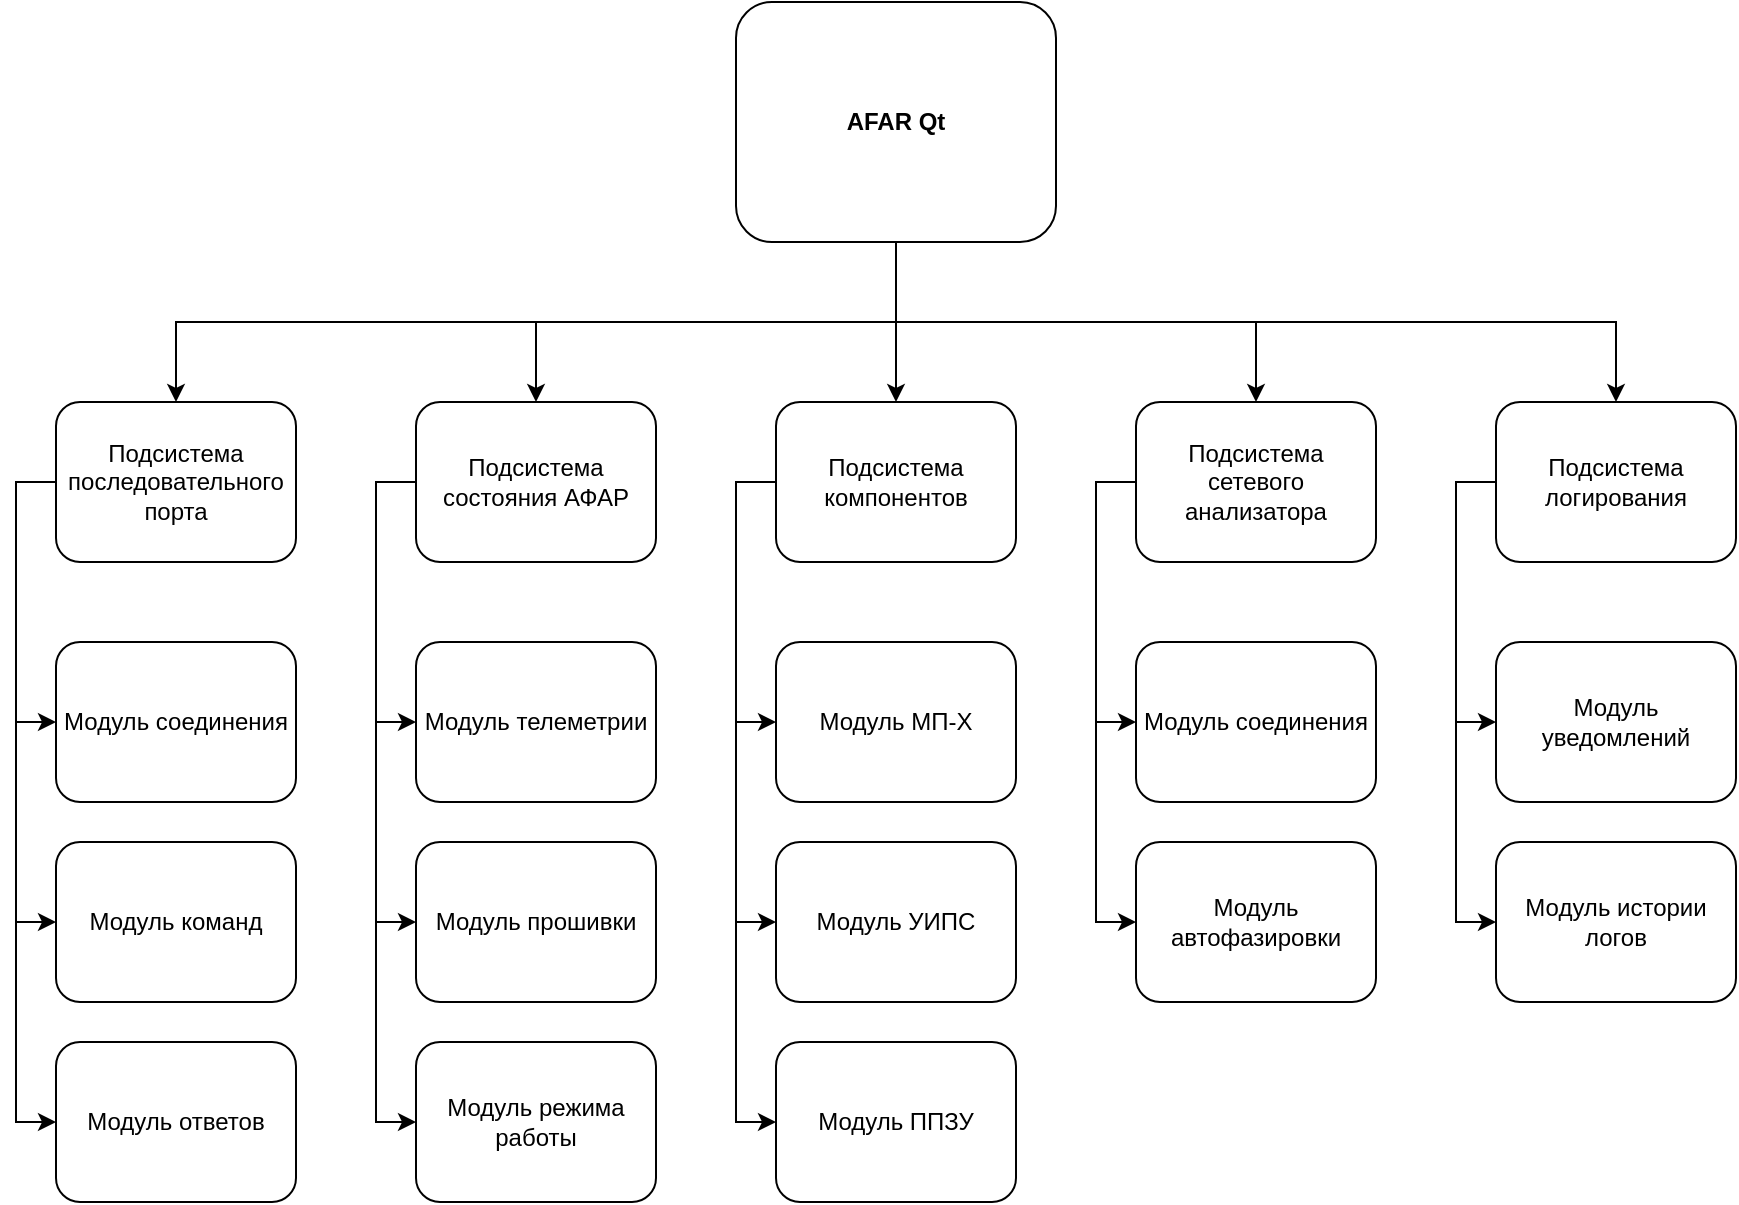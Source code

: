 <mxfile version="24.4.0" type="device">
  <diagram name="Страница — 1" id="qTVmPIFJ1zIO3Fd0YGod">
    <mxGraphModel dx="1996" dy="858" grid="1" gridSize="10" guides="1" tooltips="1" connect="1" arrows="1" fold="1" page="0" pageScale="1" pageWidth="827" pageHeight="1169" math="0" shadow="0">
      <root>
        <mxCell id="0" />
        <mxCell id="1" parent="0" />
        <mxCell id="TvMsxPusO6qZ066VkxwZ-51" style="edgeStyle=orthogonalEdgeStyle;rounded=0;orthogonalLoop=1;jettySize=auto;html=1;exitX=0.5;exitY=1;exitDx=0;exitDy=0;entryX=0.5;entryY=0;entryDx=0;entryDy=0;" parent="1" source="TvMsxPusO6qZ066VkxwZ-2" target="TvMsxPusO6qZ066VkxwZ-3" edge="1">
          <mxGeometry relative="1" as="geometry" />
        </mxCell>
        <mxCell id="TvMsxPusO6qZ066VkxwZ-52" style="edgeStyle=orthogonalEdgeStyle;rounded=0;orthogonalLoop=1;jettySize=auto;html=1;exitX=0.5;exitY=1;exitDx=0;exitDy=0;entryX=0.5;entryY=0;entryDx=0;entryDy=0;" parent="1" source="TvMsxPusO6qZ066VkxwZ-2" target="TvMsxPusO6qZ066VkxwZ-17" edge="1">
          <mxGeometry relative="1" as="geometry" />
        </mxCell>
        <mxCell id="TvMsxPusO6qZ066VkxwZ-56" style="edgeStyle=orthogonalEdgeStyle;rounded=0;orthogonalLoop=1;jettySize=auto;html=1;exitX=0.5;exitY=1;exitDx=0;exitDy=0;entryX=0.5;entryY=0;entryDx=0;entryDy=0;" parent="1" source="TvMsxPusO6qZ066VkxwZ-2" target="TvMsxPusO6qZ066VkxwZ-46" edge="1">
          <mxGeometry relative="1" as="geometry" />
        </mxCell>
        <mxCell id="TvMsxPusO6qZ066VkxwZ-60" style="edgeStyle=orthogonalEdgeStyle;rounded=0;orthogonalLoop=1;jettySize=auto;html=1;exitX=0.5;exitY=1;exitDx=0;exitDy=0;entryX=0.5;entryY=0;entryDx=0;entryDy=0;" parent="1" source="TvMsxPusO6qZ066VkxwZ-2" target="TvMsxPusO6qZ066VkxwZ-58" edge="1">
          <mxGeometry relative="1" as="geometry" />
        </mxCell>
        <mxCell id="TvMsxPusO6qZ066VkxwZ-75" style="edgeStyle=orthogonalEdgeStyle;rounded=0;orthogonalLoop=1;jettySize=auto;html=1;exitX=0.5;exitY=1;exitDx=0;exitDy=0;entryX=0.5;entryY=0;entryDx=0;entryDy=0;" parent="1" source="TvMsxPusO6qZ066VkxwZ-2" target="TvMsxPusO6qZ066VkxwZ-68" edge="1">
          <mxGeometry relative="1" as="geometry" />
        </mxCell>
        <mxCell id="TvMsxPusO6qZ066VkxwZ-2" value="AFAR Qt" style="rounded=1;whiteSpace=wrap;html=1;fontStyle=1;fontSize=12;" parent="1" vertex="1">
          <mxGeometry x="340" width="160" height="120" as="geometry" />
        </mxCell>
        <mxCell id="TvMsxPusO6qZ066VkxwZ-57" style="edgeStyle=orthogonalEdgeStyle;rounded=0;orthogonalLoop=1;jettySize=auto;html=1;exitX=0;exitY=0.5;exitDx=0;exitDy=0;entryX=0;entryY=0.5;entryDx=0;entryDy=0;" parent="1" source="TvMsxPusO6qZ066VkxwZ-3" target="TvMsxPusO6qZ066VkxwZ-7" edge="1">
          <mxGeometry relative="1" as="geometry" />
        </mxCell>
        <mxCell id="6YwT3DDWloSYRy5A9RSm-6" style="edgeStyle=orthogonalEdgeStyle;rounded=0;orthogonalLoop=1;jettySize=auto;html=1;exitX=0;exitY=0.5;exitDx=0;exitDy=0;entryX=0;entryY=0.5;entryDx=0;entryDy=0;" parent="1" source="TvMsxPusO6qZ066VkxwZ-3" target="TvMsxPusO6qZ066VkxwZ-41" edge="1">
          <mxGeometry relative="1" as="geometry" />
        </mxCell>
        <mxCell id="6YwT3DDWloSYRy5A9RSm-8" style="edgeStyle=orthogonalEdgeStyle;rounded=0;orthogonalLoop=1;jettySize=auto;html=1;exitX=0;exitY=0.5;exitDx=0;exitDy=0;entryX=0;entryY=0.5;entryDx=0;entryDy=0;" parent="1" source="TvMsxPusO6qZ066VkxwZ-3" target="xK03LEn-qusX-Et-nb8l-2" edge="1">
          <mxGeometry relative="1" as="geometry" />
        </mxCell>
        <mxCell id="TvMsxPusO6qZ066VkxwZ-3" value="Подсистема состояния АФАР" style="rounded=1;whiteSpace=wrap;html=1;" parent="1" vertex="1">
          <mxGeometry x="180" y="200" width="120" height="80" as="geometry" />
        </mxCell>
        <mxCell id="TvMsxPusO6qZ066VkxwZ-7" value="Модуль телеметрии" style="rounded=1;whiteSpace=wrap;html=1;" parent="1" vertex="1">
          <mxGeometry x="180" y="320" width="120" height="80" as="geometry" />
        </mxCell>
        <mxCell id="TvMsxPusO6qZ066VkxwZ-29" style="edgeStyle=orthogonalEdgeStyle;rounded=0;orthogonalLoop=1;jettySize=auto;html=1;exitX=0;exitY=0.5;exitDx=0;exitDy=0;entryX=0;entryY=0.5;entryDx=0;entryDy=0;" parent="1" source="TvMsxPusO6qZ066VkxwZ-17" target="TvMsxPusO6qZ066VkxwZ-18" edge="1">
          <mxGeometry relative="1" as="geometry" />
        </mxCell>
        <mxCell id="6YwT3DDWloSYRy5A9RSm-1" style="edgeStyle=orthogonalEdgeStyle;rounded=0;orthogonalLoop=1;jettySize=auto;html=1;exitX=0;exitY=0.5;exitDx=0;exitDy=0;entryX=0;entryY=0.5;entryDx=0;entryDy=0;" parent="1" source="TvMsxPusO6qZ066VkxwZ-17" target="TvMsxPusO6qZ066VkxwZ-22" edge="1">
          <mxGeometry relative="1" as="geometry" />
        </mxCell>
        <mxCell id="6YwT3DDWloSYRy5A9RSm-2" style="edgeStyle=orthogonalEdgeStyle;rounded=0;orthogonalLoop=1;jettySize=auto;html=1;exitX=0;exitY=0.5;exitDx=0;exitDy=0;entryX=0;entryY=0.5;entryDx=0;entryDy=0;" parent="1" source="TvMsxPusO6qZ066VkxwZ-17" target="TvMsxPusO6qZ066VkxwZ-21" edge="1">
          <mxGeometry relative="1" as="geometry" />
        </mxCell>
        <mxCell id="TvMsxPusO6qZ066VkxwZ-17" value="Подсистема компонентов" style="rounded=1;whiteSpace=wrap;html=1;" parent="1" vertex="1">
          <mxGeometry x="360" y="200" width="120" height="80" as="geometry" />
        </mxCell>
        <mxCell id="TvMsxPusO6qZ066VkxwZ-18" value="Модуль МП-Х" style="rounded=1;whiteSpace=wrap;html=1;" parent="1" vertex="1">
          <mxGeometry x="360" y="320" width="120" height="80" as="geometry" />
        </mxCell>
        <mxCell id="TvMsxPusO6qZ066VkxwZ-21" value="Модуль ППЗУ" style="rounded=1;whiteSpace=wrap;html=1;" parent="1" vertex="1">
          <mxGeometry x="360.0" y="520" width="120" height="80" as="geometry" />
        </mxCell>
        <mxCell id="TvMsxPusO6qZ066VkxwZ-22" value="Модуль УИПС" style="rounded=1;whiteSpace=wrap;html=1;" parent="1" vertex="1">
          <mxGeometry x="360.0" y="420" width="120" height="80" as="geometry" />
        </mxCell>
        <mxCell id="TvMsxPusO6qZ066VkxwZ-41" value="Модуль прошивки" style="rounded=1;whiteSpace=wrap;html=1;" parent="1" vertex="1">
          <mxGeometry x="180.0" y="420" width="120" height="80" as="geometry" />
        </mxCell>
        <mxCell id="TvMsxPusO6qZ066VkxwZ-48" style="edgeStyle=orthogonalEdgeStyle;rounded=0;orthogonalLoop=1;jettySize=auto;html=1;exitX=0;exitY=0.5;exitDx=0;exitDy=0;entryX=0;entryY=0.5;entryDx=0;entryDy=0;" parent="1" source="TvMsxPusO6qZ066VkxwZ-46" target="TvMsxPusO6qZ066VkxwZ-47" edge="1">
          <mxGeometry relative="1" as="geometry" />
        </mxCell>
        <mxCell id="BuWW-SxrY3L7KRF-cUW3-2" style="edgeStyle=orthogonalEdgeStyle;rounded=0;orthogonalLoop=1;jettySize=auto;html=1;exitX=0;exitY=0.5;exitDx=0;exitDy=0;entryX=0;entryY=0.5;entryDx=0;entryDy=0;" edge="1" parent="1" source="TvMsxPusO6qZ066VkxwZ-46" target="BuWW-SxrY3L7KRF-cUW3-1">
          <mxGeometry relative="1" as="geometry" />
        </mxCell>
        <mxCell id="TvMsxPusO6qZ066VkxwZ-46" value="Подсистема сетевого анализатора" style="rounded=1;whiteSpace=wrap;html=1;" parent="1" vertex="1">
          <mxGeometry x="540.0" y="200" width="120" height="80" as="geometry" />
        </mxCell>
        <mxCell id="TvMsxPusO6qZ066VkxwZ-47" value="Модуль автофазировки" style="rounded=1;whiteSpace=wrap;html=1;" parent="1" vertex="1">
          <mxGeometry x="540.0" y="420" width="120" height="80" as="geometry" />
        </mxCell>
        <mxCell id="TvMsxPusO6qZ066VkxwZ-63" style="edgeStyle=orthogonalEdgeStyle;rounded=0;orthogonalLoop=1;jettySize=auto;html=1;exitX=0;exitY=0.5;exitDx=0;exitDy=0;entryX=0;entryY=0.5;entryDx=0;entryDy=0;" parent="1" source="TvMsxPusO6qZ066VkxwZ-58" target="TvMsxPusO6qZ066VkxwZ-62" edge="1">
          <mxGeometry relative="1" as="geometry" />
        </mxCell>
        <mxCell id="TvMsxPusO6qZ066VkxwZ-65" style="edgeStyle=orthogonalEdgeStyle;rounded=0;orthogonalLoop=1;jettySize=auto;html=1;exitX=0;exitY=0.5;exitDx=0;exitDy=0;entryX=0;entryY=0.5;entryDx=0;entryDy=0;" parent="1" source="TvMsxPusO6qZ066VkxwZ-58" target="TvMsxPusO6qZ066VkxwZ-64" edge="1">
          <mxGeometry relative="1" as="geometry" />
        </mxCell>
        <mxCell id="TvMsxPusO6qZ066VkxwZ-58" value="Подсистема логирования" style="rounded=1;whiteSpace=wrap;html=1;" parent="1" vertex="1">
          <mxGeometry x="720.0" y="200" width="120" height="80" as="geometry" />
        </mxCell>
        <mxCell id="TvMsxPusO6qZ066VkxwZ-62" value="Модуль уведомлений" style="rounded=1;whiteSpace=wrap;html=1;" parent="1" vertex="1">
          <mxGeometry x="720.0" y="320" width="120" height="80" as="geometry" />
        </mxCell>
        <mxCell id="TvMsxPusO6qZ066VkxwZ-64" value="Модуль истории логов" style="rounded=1;whiteSpace=wrap;html=1;" parent="1" vertex="1">
          <mxGeometry x="720.0" y="420" width="120" height="80" as="geometry" />
        </mxCell>
        <mxCell id="TvMsxPusO6qZ066VkxwZ-72" style="edgeStyle=orthogonalEdgeStyle;rounded=0;orthogonalLoop=1;jettySize=auto;html=1;exitX=0;exitY=0.5;exitDx=0;exitDy=0;entryX=0;entryY=0.5;entryDx=0;entryDy=0;" parent="1" source="TvMsxPusO6qZ066VkxwZ-68" target="TvMsxPusO6qZ066VkxwZ-69" edge="1">
          <mxGeometry relative="1" as="geometry" />
        </mxCell>
        <mxCell id="TvMsxPusO6qZ066VkxwZ-73" style="edgeStyle=orthogonalEdgeStyle;rounded=0;orthogonalLoop=1;jettySize=auto;html=1;exitX=0;exitY=0.5;exitDx=0;exitDy=0;entryX=0;entryY=0.5;entryDx=0;entryDy=0;" parent="1" source="TvMsxPusO6qZ066VkxwZ-68" target="TvMsxPusO6qZ066VkxwZ-70" edge="1">
          <mxGeometry relative="1" as="geometry" />
        </mxCell>
        <mxCell id="TvMsxPusO6qZ066VkxwZ-74" style="edgeStyle=orthogonalEdgeStyle;rounded=0;orthogonalLoop=1;jettySize=auto;html=1;exitX=0;exitY=0.5;exitDx=0;exitDy=0;entryX=0;entryY=0.5;entryDx=0;entryDy=0;" parent="1" source="TvMsxPusO6qZ066VkxwZ-68" target="TvMsxPusO6qZ066VkxwZ-71" edge="1">
          <mxGeometry relative="1" as="geometry" />
        </mxCell>
        <mxCell id="TvMsxPusO6qZ066VkxwZ-68" value="Подсистема последовательного порта" style="rounded=1;whiteSpace=wrap;html=1;" parent="1" vertex="1">
          <mxGeometry y="200" width="120" height="80" as="geometry" />
        </mxCell>
        <mxCell id="TvMsxPusO6qZ066VkxwZ-69" value="Модуль соединения" style="rounded=1;whiteSpace=wrap;html=1;" parent="1" vertex="1">
          <mxGeometry y="320" width="120" height="80" as="geometry" />
        </mxCell>
        <mxCell id="TvMsxPusO6qZ066VkxwZ-70" value="Модуль команд" style="rounded=1;whiteSpace=wrap;html=1;" parent="1" vertex="1">
          <mxGeometry y="420" width="120" height="80" as="geometry" />
        </mxCell>
        <mxCell id="TvMsxPusO6qZ066VkxwZ-71" value="Модуль ответов" style="rounded=1;whiteSpace=wrap;html=1;" parent="1" vertex="1">
          <mxGeometry y="520" width="120" height="80" as="geometry" />
        </mxCell>
        <mxCell id="xK03LEn-qusX-Et-nb8l-2" value="Модуль режима работы" style="rounded=1;whiteSpace=wrap;html=1;" parent="1" vertex="1">
          <mxGeometry x="180" y="520" width="120" height="80" as="geometry" />
        </mxCell>
        <mxCell id="BuWW-SxrY3L7KRF-cUW3-1" value="Модуль соединения" style="rounded=1;whiteSpace=wrap;html=1;" vertex="1" parent="1">
          <mxGeometry x="540" y="320" width="120" height="80" as="geometry" />
        </mxCell>
      </root>
    </mxGraphModel>
  </diagram>
</mxfile>
